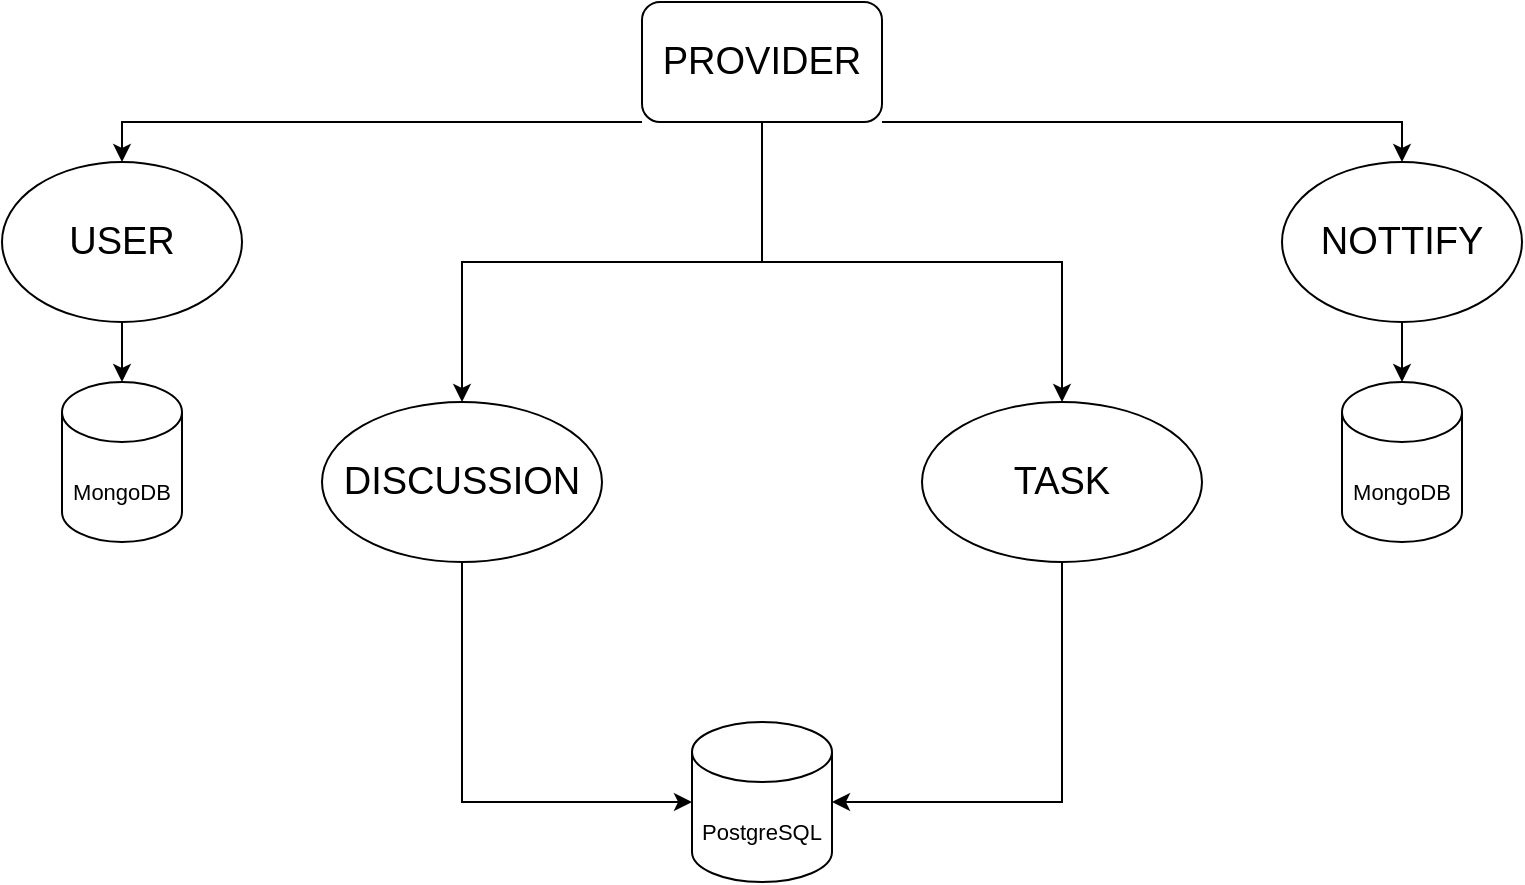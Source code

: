 <mxfile version="20.5.3" type="device"><diagram id="QMlCqqYFYzXTSLEy3G1y" name="Страница 1"><mxGraphModel dx="1422" dy="762" grid="1" gridSize="10" guides="1" tooltips="1" connect="1" arrows="1" fold="1" page="1" pageScale="1" pageWidth="827" pageHeight="1169" math="0" shadow="0"><root><mxCell id="0"/><mxCell id="1" parent="0"/><mxCell id="M869h0NBY0mef1e93vfP-18" style="edgeStyle=orthogonalEdgeStyle;rounded=0;orthogonalLoop=1;jettySize=auto;html=1;exitX=0;exitY=1;exitDx=0;exitDy=0;fontSize=11;" edge="1" parent="1" source="M869h0NBY0mef1e93vfP-1" target="M869h0NBY0mef1e93vfP-15"><mxGeometry relative="1" as="geometry"><Array as="points"><mxPoint x="100" y="60"/></Array></mxGeometry></mxCell><mxCell id="M869h0NBY0mef1e93vfP-24" style="edgeStyle=orthogonalEdgeStyle;rounded=0;orthogonalLoop=1;jettySize=auto;html=1;exitX=1;exitY=1;exitDx=0;exitDy=0;entryX=0.5;entryY=0;entryDx=0;entryDy=0;fontSize=19;" edge="1" parent="1" source="M869h0NBY0mef1e93vfP-1" target="M869h0NBY0mef1e93vfP-19"><mxGeometry relative="1" as="geometry"><Array as="points"><mxPoint x="740" y="60"/></Array></mxGeometry></mxCell><mxCell id="M869h0NBY0mef1e93vfP-26" style="edgeStyle=orthogonalEdgeStyle;rounded=0;orthogonalLoop=1;jettySize=auto;html=1;exitX=0.5;exitY=1;exitDx=0;exitDy=0;entryX=0.5;entryY=0;entryDx=0;entryDy=0;fontSize=19;" edge="1" parent="1" source="M869h0NBY0mef1e93vfP-1" target="M869h0NBY0mef1e93vfP-25"><mxGeometry relative="1" as="geometry"/></mxCell><mxCell id="M869h0NBY0mef1e93vfP-28" style="edgeStyle=orthogonalEdgeStyle;rounded=0;orthogonalLoop=1;jettySize=auto;html=1;exitX=0.5;exitY=1;exitDx=0;exitDy=0;fontSize=19;" edge="1" parent="1" source="M869h0NBY0mef1e93vfP-1" target="M869h0NBY0mef1e93vfP-27"><mxGeometry relative="1" as="geometry"/></mxCell><mxCell id="M869h0NBY0mef1e93vfP-1" value="&lt;font style=&quot;font-size: 19px;&quot;&gt;PROVIDER&lt;/font&gt;" style="rounded=1;whiteSpace=wrap;html=1;" vertex="1" parent="1"><mxGeometry x="360" width="120" height="60" as="geometry"/></mxCell><mxCell id="M869h0NBY0mef1e93vfP-2" style="edgeStyle=orthogonalEdgeStyle;rounded=0;orthogonalLoop=1;jettySize=auto;html=1;exitX=0.5;exitY=1;exitDx=0;exitDy=0;" edge="1" parent="1" source="M869h0NBY0mef1e93vfP-1" target="M869h0NBY0mef1e93vfP-1"><mxGeometry relative="1" as="geometry"/></mxCell><mxCell id="M869h0NBY0mef1e93vfP-17" style="edgeStyle=orthogonalEdgeStyle;rounded=0;orthogonalLoop=1;jettySize=auto;html=1;entryX=0.5;entryY=0;entryDx=0;entryDy=0;entryPerimeter=0;fontSize=11;" edge="1" parent="1" source="M869h0NBY0mef1e93vfP-15" target="M869h0NBY0mef1e93vfP-16"><mxGeometry relative="1" as="geometry"/></mxCell><mxCell id="M869h0NBY0mef1e93vfP-15" value="USER" style="ellipse;whiteSpace=wrap;html=1;fontSize=19;" vertex="1" parent="1"><mxGeometry x="40" y="80" width="120" height="80" as="geometry"/></mxCell><mxCell id="M869h0NBY0mef1e93vfP-16" value="&lt;font style=&quot;font-size: 11px;&quot;&gt;MongoDB&lt;/font&gt;" style="shape=cylinder3;whiteSpace=wrap;html=1;boundedLbl=1;backgroundOutline=1;size=15;fontSize=19;" vertex="1" parent="1"><mxGeometry x="70" y="190" width="60" height="80" as="geometry"/></mxCell><mxCell id="M869h0NBY0mef1e93vfP-23" style="edgeStyle=orthogonalEdgeStyle;rounded=0;orthogonalLoop=1;jettySize=auto;html=1;exitX=0.5;exitY=1;exitDx=0;exitDy=0;entryX=0.5;entryY=0;entryDx=0;entryDy=0;entryPerimeter=0;fontSize=19;" edge="1" parent="1" source="M869h0NBY0mef1e93vfP-19" target="M869h0NBY0mef1e93vfP-21"><mxGeometry relative="1" as="geometry"/></mxCell><mxCell id="M869h0NBY0mef1e93vfP-19" value="&lt;font style=&quot;font-size: 19px;&quot;&gt;NOTTIFY&lt;/font&gt;" style="ellipse;whiteSpace=wrap;html=1;fontSize=11;" vertex="1" parent="1"><mxGeometry x="680" y="80" width="120" height="80" as="geometry"/></mxCell><mxCell id="M869h0NBY0mef1e93vfP-20" style="edgeStyle=orthogonalEdgeStyle;rounded=0;orthogonalLoop=1;jettySize=auto;html=1;entryX=0.5;entryY=0;entryDx=0;entryDy=0;entryPerimeter=0;fontSize=11;exitX=0.855;exitY=0;exitDx=0;exitDy=4.35;exitPerimeter=0;" edge="1" parent="1" target="M869h0NBY0mef1e93vfP-21" source="M869h0NBY0mef1e93vfP-21"><mxGeometry relative="1" as="geometry"><mxPoint x="740" y="150" as="sourcePoint"/></mxGeometry></mxCell><mxCell id="M869h0NBY0mef1e93vfP-21" value="&lt;font style=&quot;font-size: 11px;&quot;&gt;MongoDB&lt;/font&gt;" style="shape=cylinder3;whiteSpace=wrap;html=1;boundedLbl=1;backgroundOutline=1;size=15;fontSize=19;" vertex="1" parent="1"><mxGeometry x="710" y="190" width="60" height="80" as="geometry"/></mxCell><mxCell id="M869h0NBY0mef1e93vfP-31" style="edgeStyle=orthogonalEdgeStyle;rounded=0;orthogonalLoop=1;jettySize=auto;html=1;exitX=0.5;exitY=1;exitDx=0;exitDy=0;entryX=1;entryY=0.5;entryDx=0;entryDy=0;entryPerimeter=0;fontSize=19;" edge="1" parent="1" source="M869h0NBY0mef1e93vfP-25" target="M869h0NBY0mef1e93vfP-29"><mxGeometry relative="1" as="geometry"/></mxCell><mxCell id="M869h0NBY0mef1e93vfP-25" value="TASK" style="ellipse;whiteSpace=wrap;html=1;fontSize=19;" vertex="1" parent="1"><mxGeometry x="500" y="200" width="140" height="80" as="geometry"/></mxCell><mxCell id="M869h0NBY0mef1e93vfP-30" style="edgeStyle=orthogonalEdgeStyle;rounded=0;orthogonalLoop=1;jettySize=auto;html=1;exitX=0.5;exitY=1;exitDx=0;exitDy=0;entryX=0;entryY=0.5;entryDx=0;entryDy=0;entryPerimeter=0;fontSize=19;" edge="1" parent="1" source="M869h0NBY0mef1e93vfP-27" target="M869h0NBY0mef1e93vfP-29"><mxGeometry relative="1" as="geometry"/></mxCell><mxCell id="M869h0NBY0mef1e93vfP-27" value="DISCUSSION" style="ellipse;whiteSpace=wrap;html=1;fontSize=19;" vertex="1" parent="1"><mxGeometry x="200" y="200" width="140" height="80" as="geometry"/></mxCell><mxCell id="M869h0NBY0mef1e93vfP-29" value="&lt;font style=&quot;font-size: 11px;&quot;&gt;PostgreSQL&lt;/font&gt;" style="shape=cylinder3;whiteSpace=wrap;html=1;boundedLbl=1;backgroundOutline=1;size=15;fontSize=19;" vertex="1" parent="1"><mxGeometry x="385" y="360" width="70" height="80" as="geometry"/></mxCell></root></mxGraphModel></diagram></mxfile>